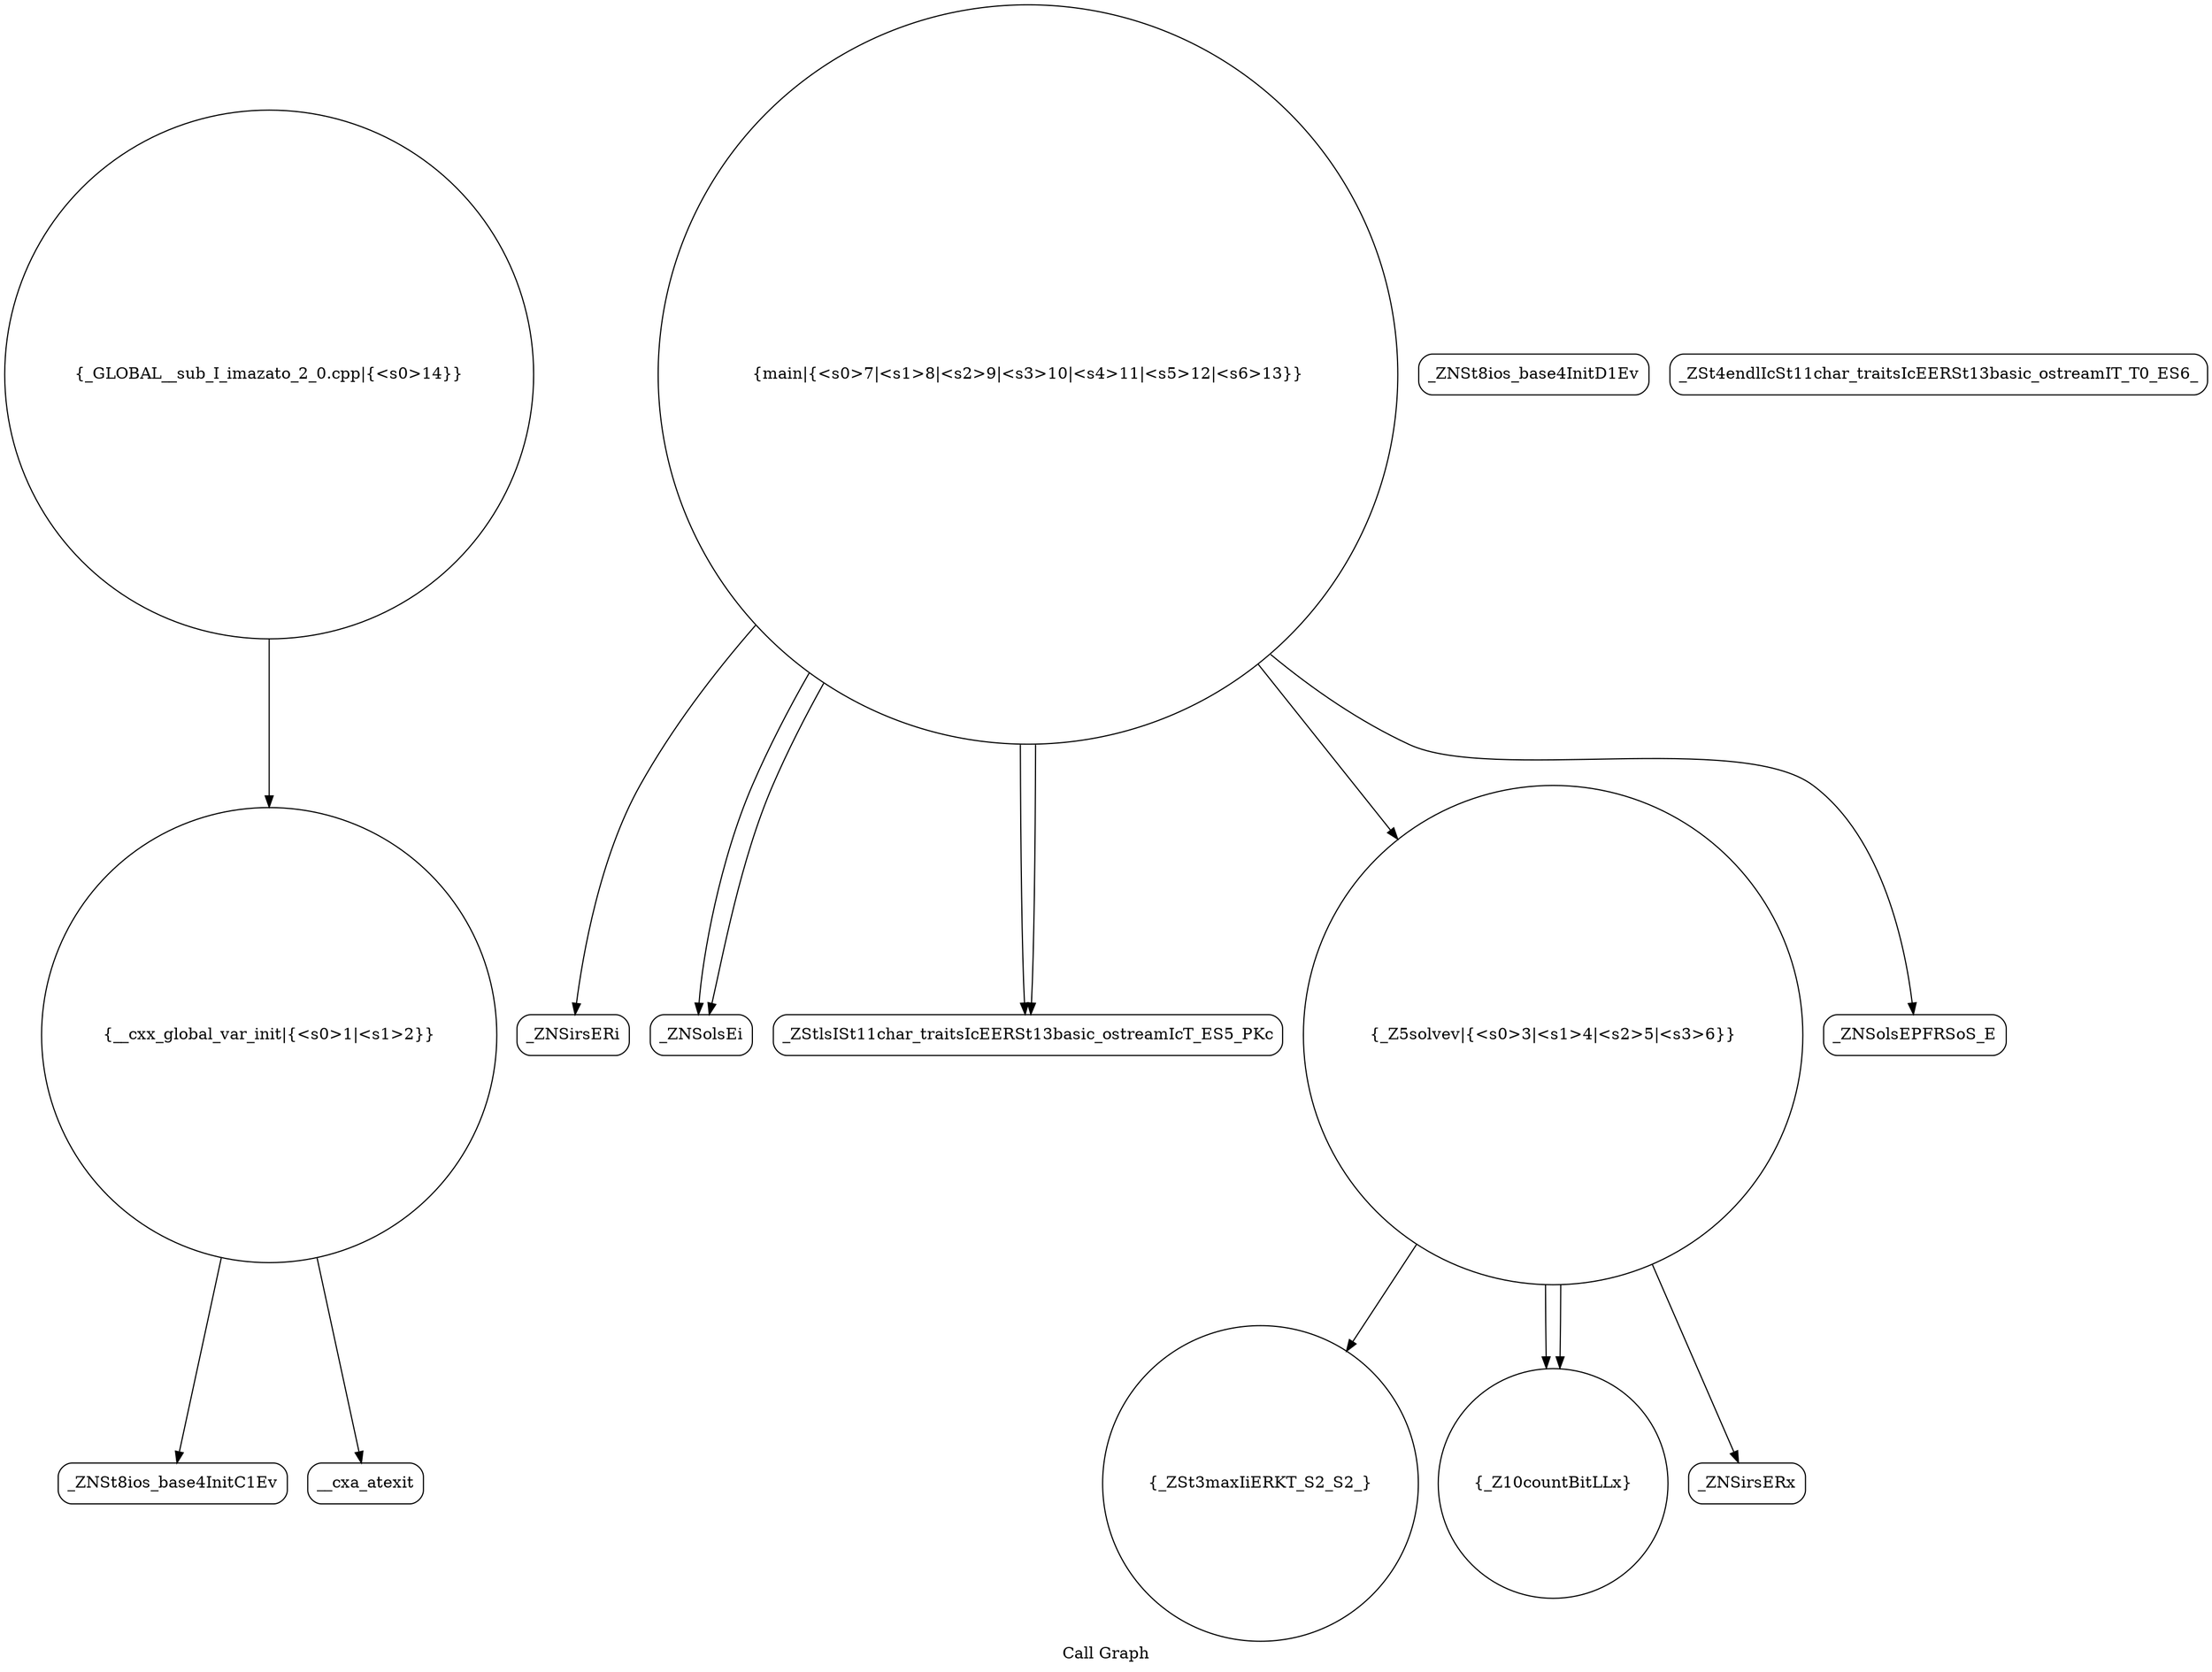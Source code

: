 digraph "Call Graph" {
	label="Call Graph";

	Node0x562b404d24c0 [shape=record,shape=circle,label="{__cxx_global_var_init|{<s0>1|<s1>2}}"];
	Node0x562b404d24c0:s0 -> Node0x562b404d2950[color=black];
	Node0x562b404d24c0:s1 -> Node0x562b404d2a50[color=black];
	Node0x562b404d2c50 [shape=record,shape=circle,label="{_ZSt3maxIiERKT_S2_S2_}"];
	Node0x562b404d2fd0 [shape=record,shape=circle,label="{_GLOBAL__sub_I_imazato_2_0.cpp|{<s0>14}}"];
	Node0x562b404d2fd0:s0 -> Node0x562b404d24c0[color=black];
	Node0x562b404d29d0 [shape=record,shape=Mrecord,label="{_ZNSt8ios_base4InitD1Ev}"];
	Node0x562b404d2d50 [shape=record,shape=Mrecord,label="{_ZNSirsERi}"];
	Node0x562b404d2ad0 [shape=record,shape=circle,label="{_Z10countBitLLx}"];
	Node0x562b404d2e50 [shape=record,shape=Mrecord,label="{_ZNSolsEi}"];
	Node0x562b404d2bd0 [shape=record,shape=Mrecord,label="{_ZNSirsERx}"];
	Node0x562b404d2f50 [shape=record,shape=Mrecord,label="{_ZSt4endlIcSt11char_traitsIcEERSt13basic_ostreamIT_T0_ES6_}"];
	Node0x562b404d2950 [shape=record,shape=Mrecord,label="{_ZNSt8ios_base4InitC1Ev}"];
	Node0x562b404d2cd0 [shape=record,shape=circle,label="{main|{<s0>7|<s1>8|<s2>9|<s3>10|<s4>11|<s5>12|<s6>13}}"];
	Node0x562b404d2cd0:s0 -> Node0x562b404d2d50[color=black];
	Node0x562b404d2cd0:s1 -> Node0x562b404d2dd0[color=black];
	Node0x562b404d2cd0:s2 -> Node0x562b404d2e50[color=black];
	Node0x562b404d2cd0:s3 -> Node0x562b404d2dd0[color=black];
	Node0x562b404d2cd0:s4 -> Node0x562b404d2b50[color=black];
	Node0x562b404d2cd0:s5 -> Node0x562b404d2e50[color=black];
	Node0x562b404d2cd0:s6 -> Node0x562b404d2ed0[color=black];
	Node0x562b404d2a50 [shape=record,shape=Mrecord,label="{__cxa_atexit}"];
	Node0x562b404d2dd0 [shape=record,shape=Mrecord,label="{_ZStlsISt11char_traitsIcEERSt13basic_ostreamIcT_ES5_PKc}"];
	Node0x562b404d2b50 [shape=record,shape=circle,label="{_Z5solvev|{<s0>3|<s1>4|<s2>5|<s3>6}}"];
	Node0x562b404d2b50:s0 -> Node0x562b404d2bd0[color=black];
	Node0x562b404d2b50:s1 -> Node0x562b404d2ad0[color=black];
	Node0x562b404d2b50:s2 -> Node0x562b404d2ad0[color=black];
	Node0x562b404d2b50:s3 -> Node0x562b404d2c50[color=black];
	Node0x562b404d2ed0 [shape=record,shape=Mrecord,label="{_ZNSolsEPFRSoS_E}"];
}
